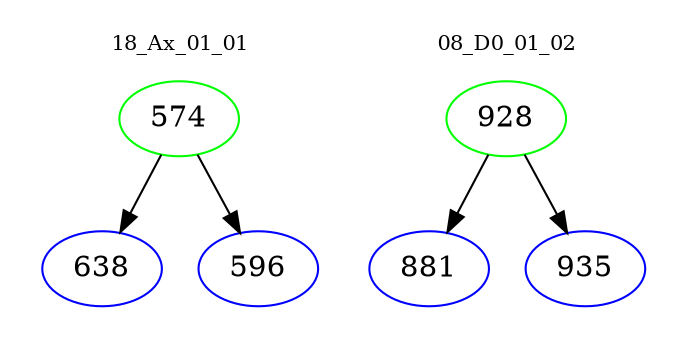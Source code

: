 digraph{
subgraph cluster_0 {
color = white
label = "18_Ax_01_01";
fontsize=10;
T0_574 [label="574", color="green"]
T0_574 -> T0_638 [color="black"]
T0_638 [label="638", color="blue"]
T0_574 -> T0_596 [color="black"]
T0_596 [label="596", color="blue"]
}
subgraph cluster_1 {
color = white
label = "08_D0_01_02";
fontsize=10;
T1_928 [label="928", color="green"]
T1_928 -> T1_881 [color="black"]
T1_881 [label="881", color="blue"]
T1_928 -> T1_935 [color="black"]
T1_935 [label="935", color="blue"]
}
}
